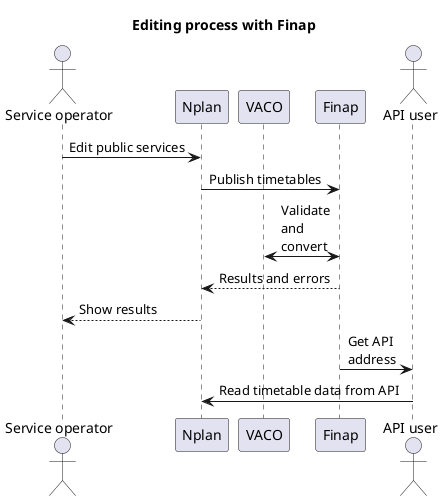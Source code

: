 @startuml Editing process (Finap)

'skinparam MaxMessageSize 40

title "Editing process with Finap"

actor "Service operator" as editor
participant "Nplan" as nplan
participant "VACO" as vaco
participant "Finap" as finap

actor "API user" as apiuser

editor -> nplan : Edit public services
nplan -> finap : Publish timetables
finap <-> vaco : Validate \nand \nconvert
finap --> nplan : Results and errors
nplan --> editor : Show results
finap -> apiuser : Get API \naddress
apiuser -> nplan : Read timetable data from API

@enduml
